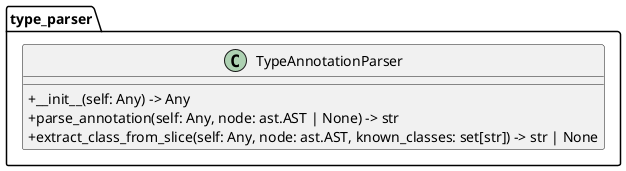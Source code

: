@startuml
skinparam classAttributeIconSize 0

package "type_parser" {
  class TypeAnnotationParser {
    +__init__(self: Any) -> Any
    +parse_annotation(self: Any, node: ast.AST | None) -> str
    +extract_class_from_slice(self: Any, node: ast.AST, known_classes: set[str]) -> str | None
  }
}

' Relationships
@enduml